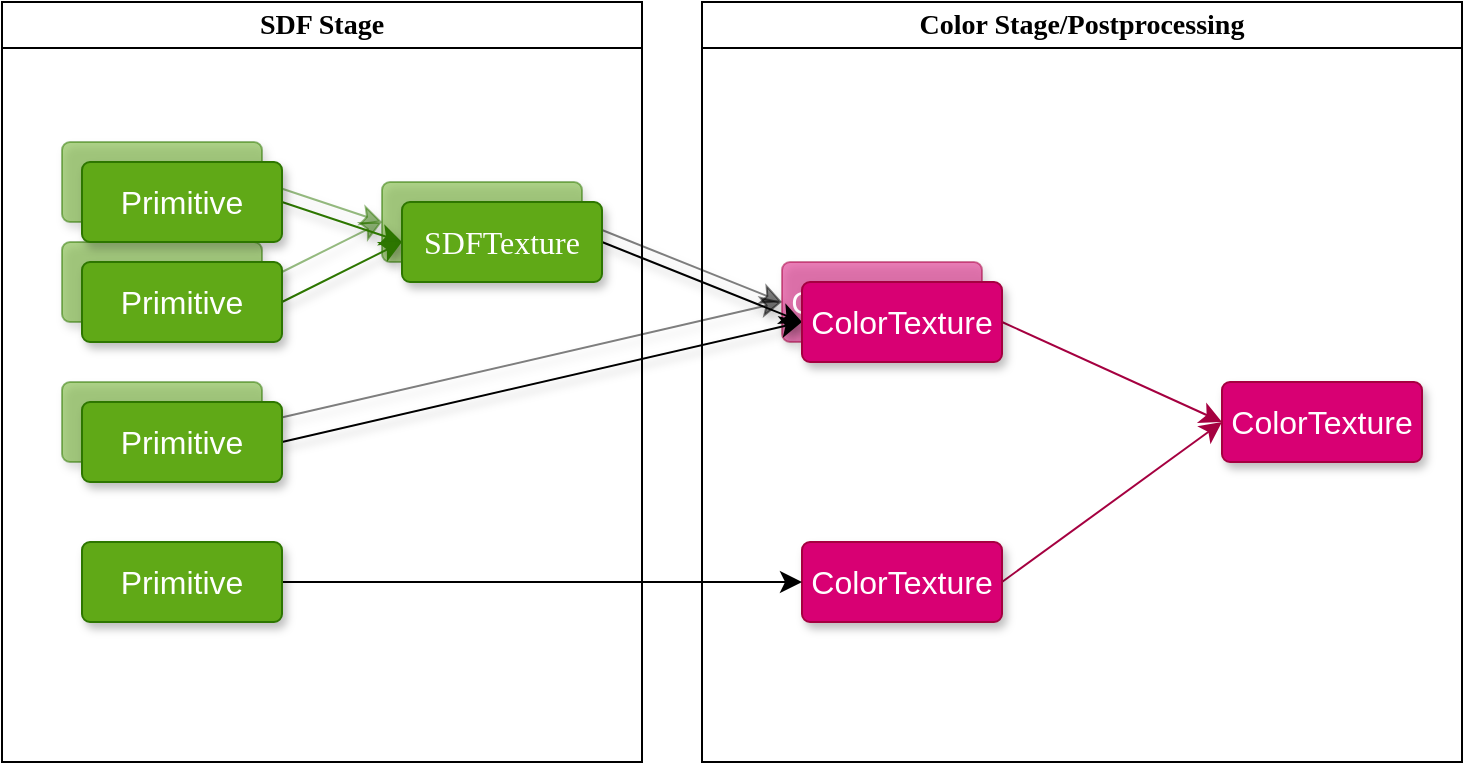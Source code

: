 <mxfile version="22.1.2" type="device">
  <diagram id="yPxyJZ8AM_hMuL3Unpa9" name="complex gitflow">
    <mxGraphModel dx="1687" dy="993" grid="1" gridSize="10" guides="1" tooltips="1" connect="1" arrows="1" fold="1" page="1" pageScale="1" pageWidth="800" pageHeight="500" math="0" shadow="0">
      <root>
        <mxCell id="0" />
        <mxCell id="1" parent="0" />
        <mxCell id="fmBBOOYbSOcPwXFPNCgC-2" value="&lt;font style=&quot;font-size: 14px;&quot;&gt;SDF Stage&lt;/font&gt;" style="swimlane;whiteSpace=wrap;html=1;fontFamily=SF UI Display;" vertex="1" parent="1">
          <mxGeometry x="35" y="60" width="320" height="380" as="geometry" />
        </mxCell>
        <mxCell id="fmBBOOYbSOcPwXFPNCgC-3" value="&lt;font style=&quot;font-size: 14px;&quot; face=&quot;SF UI Display&quot;&gt;Color Stage/Postprocessing&lt;/font&gt;" style="swimlane;whiteSpace=wrap;html=1;" vertex="1" parent="1">
          <mxGeometry x="385" y="60" width="380" height="380" as="geometry" />
        </mxCell>
        <mxCell id="fmBBOOYbSOcPwXFPNCgC-75" value="ColorTexture" style="rounded=1;arcSize=10;whiteSpace=wrap;align=center;fontSize=16;shadow=1;html=1;labelBorderColor=none;fixDash=0;fillColor=#d80073;fontColor=#ffffff;strokeColor=#A50040;" vertex="1" parent="fmBBOOYbSOcPwXFPNCgC-3">
          <mxGeometry x="260" y="190" width="100" height="40" as="geometry" />
        </mxCell>
        <mxCell id="fmBBOOYbSOcPwXFPNCgC-15" value="" style="edgeStyle=none;curved=1;rounded=0;orthogonalLoop=1;jettySize=auto;exitX=1;exitY=0.5;exitDx=0;exitDy=0;entryX=0;entryY=0.5;entryDx=0;entryDy=0;fontSize=12;startSize=8;endSize=8;shadow=1;html=1;align=center;labelBorderColor=none;fixDash=0;opacity=50;fillColor=#60a917;strokeColor=#2D7600;" edge="1" parent="1" source="fmBBOOYbSOcPwXFPNCgC-12" target="fmBBOOYbSOcPwXFPNCgC-14">
          <mxGeometry relative="1" as="geometry" />
        </mxCell>
        <mxCell id="fmBBOOYbSOcPwXFPNCgC-12" value="Primitive" style="rounded=1;arcSize=10;whiteSpace=wrap;align=center;fontSize=16;shadow=1;html=1;labelBorderColor=none;fixDash=0;opacity=50;fillColor=#60a917;fontColor=#ffffff;strokeColor=#2D7600;" vertex="1" parent="1">
          <mxGeometry x="65" y="130" width="100" height="40" as="geometry" />
        </mxCell>
        <mxCell id="fmBBOOYbSOcPwXFPNCgC-16" value="" style="edgeStyle=none;curved=1;rounded=0;orthogonalLoop=1;jettySize=auto;exitX=1;exitY=0.5;exitDx=0;exitDy=0;entryX=0;entryY=0.5;entryDx=0;entryDy=0;fontSize=12;startSize=8;endSize=8;shadow=1;html=1;align=center;labelBorderColor=none;fixDash=0;opacity=50;fillColor=#60a917;strokeColor=#2D7600;" edge="1" parent="1" source="fmBBOOYbSOcPwXFPNCgC-13" target="fmBBOOYbSOcPwXFPNCgC-14">
          <mxGeometry relative="1" as="geometry" />
        </mxCell>
        <mxCell id="fmBBOOYbSOcPwXFPNCgC-13" value="Primitive" style="rounded=1;arcSize=10;whiteSpace=wrap;align=center;fontSize=16;shadow=1;html=1;labelBorderColor=none;fixDash=0;opacity=50;fillColor=#60a917;fontColor=#ffffff;strokeColor=#2D7600;" vertex="1" parent="1">
          <mxGeometry x="65" y="180" width="100" height="40" as="geometry" />
        </mxCell>
        <mxCell id="fmBBOOYbSOcPwXFPNCgC-24" value="" style="edgeStyle=none;curved=1;rounded=0;orthogonalLoop=1;jettySize=auto;exitX=1;exitY=0.5;exitDx=0;exitDy=0;entryX=0;entryY=0.5;entryDx=0;entryDy=0;fontSize=12;startSize=8;endSize=8;shadow=1;html=1;align=center;labelBorderColor=none;fixDash=0;opacity=50;" edge="1" parent="1" source="fmBBOOYbSOcPwXFPNCgC-14" target="fmBBOOYbSOcPwXFPNCgC-23">
          <mxGeometry relative="1" as="geometry" />
        </mxCell>
        <mxCell id="fmBBOOYbSOcPwXFPNCgC-14" value="SDFTexture" style="rounded=1;arcSize=10;whiteSpace=wrap;align=center;fontSize=16;fontFamily=SF UI Display;shadow=1;html=1;labelBorderColor=none;fixDash=0;opacity=50;fillColor=#60a917;fontColor=#ffffff;strokeColor=#2D7600;" vertex="1" parent="1">
          <mxGeometry x="225" y="150" width="100" height="40" as="geometry" />
        </mxCell>
        <mxCell id="fmBBOOYbSOcPwXFPNCgC-26" value="" style="edgeStyle=none;curved=1;rounded=0;orthogonalLoop=1;jettySize=auto;exitX=1;exitY=0.5;exitDx=0;exitDy=0;entryX=0;entryY=0.5;entryDx=0;entryDy=0;fontSize=12;startSize=8;endSize=8;shadow=1;html=1;align=center;labelBorderColor=none;fixDash=0;opacity=50;" edge="1" parent="1" source="fmBBOOYbSOcPwXFPNCgC-19" target="fmBBOOYbSOcPwXFPNCgC-23">
          <mxGeometry relative="1" as="geometry" />
        </mxCell>
        <mxCell id="fmBBOOYbSOcPwXFPNCgC-19" value="Primitive" style="rounded=1;arcSize=10;whiteSpace=wrap;align=center;fontSize=16;shadow=1;html=1;labelBorderColor=none;fixDash=0;opacity=50;fillColor=#60a917;fontColor=#ffffff;strokeColor=#2D7600;" vertex="1" parent="1">
          <mxGeometry x="65" y="250" width="100" height="40" as="geometry" />
        </mxCell>
        <mxCell id="fmBBOOYbSOcPwXFPNCgC-23" value="ColorTexture" style="rounded=1;arcSize=10;whiteSpace=wrap;align=center;fontSize=16;shadow=1;html=1;labelBorderColor=none;fixDash=0;opacity=50;fillColor=#d80073;fontColor=#ffffff;strokeColor=#A50040;" vertex="1" parent="1">
          <mxGeometry x="425" y="190" width="100" height="40" as="geometry" />
        </mxCell>
        <mxCell id="fmBBOOYbSOcPwXFPNCgC-63" value="" style="edgeStyle=none;curved=1;rounded=0;orthogonalLoop=1;jettySize=auto;exitX=1;exitY=0.5;exitDx=0;exitDy=0;entryX=0;entryY=0.5;entryDx=0;entryDy=0;fontSize=12;startSize=8;endSize=8;shadow=1;html=1;align=center;labelBorderColor=none;fixDash=0;fillColor=#60a917;strokeColor=#2D7600;" edge="1" parent="1" source="fmBBOOYbSOcPwXFPNCgC-64" target="fmBBOOYbSOcPwXFPNCgC-68">
          <mxGeometry relative="1" as="geometry" />
        </mxCell>
        <mxCell id="fmBBOOYbSOcPwXFPNCgC-64" value="Primitive" style="rounded=1;arcSize=10;whiteSpace=wrap;align=center;fontSize=16;shadow=1;html=1;labelBorderColor=none;fixDash=0;fillColor=#60a917;fontColor=#ffffff;strokeColor=#2D7600;" vertex="1" parent="1">
          <mxGeometry x="75" y="140" width="100" height="40" as="geometry" />
        </mxCell>
        <mxCell id="fmBBOOYbSOcPwXFPNCgC-65" value="" style="edgeStyle=none;curved=1;rounded=0;orthogonalLoop=1;jettySize=auto;exitX=1;exitY=0.5;exitDx=0;exitDy=0;entryX=0;entryY=0.5;entryDx=0;entryDy=0;fontSize=12;startSize=8;endSize=8;shadow=1;html=1;align=center;labelBorderColor=none;fixDash=0;fillColor=#60a917;strokeColor=#2D7600;" edge="1" parent="1" source="fmBBOOYbSOcPwXFPNCgC-66" target="fmBBOOYbSOcPwXFPNCgC-68">
          <mxGeometry relative="1" as="geometry" />
        </mxCell>
        <mxCell id="fmBBOOYbSOcPwXFPNCgC-66" value="Primitive" style="rounded=1;arcSize=10;whiteSpace=wrap;align=center;fontSize=16;shadow=1;html=1;labelBorderColor=none;fixDash=0;fillColor=#60a917;fontColor=#ffffff;strokeColor=#2D7600;" vertex="1" parent="1">
          <mxGeometry x="75" y="190" width="100" height="40" as="geometry" />
        </mxCell>
        <mxCell id="fmBBOOYbSOcPwXFPNCgC-67" value="" style="edgeStyle=none;curved=1;rounded=0;orthogonalLoop=1;jettySize=auto;exitX=1;exitY=0.5;exitDx=0;exitDy=0;entryX=0;entryY=0.5;entryDx=0;entryDy=0;fontSize=12;startSize=8;endSize=8;shadow=1;html=1;align=center;labelBorderColor=none;fixDash=0;" edge="1" parent="1" source="fmBBOOYbSOcPwXFPNCgC-68" target="fmBBOOYbSOcPwXFPNCgC-71">
          <mxGeometry relative="1" as="geometry" />
        </mxCell>
        <mxCell id="fmBBOOYbSOcPwXFPNCgC-68" value="SDFTexture" style="rounded=1;arcSize=10;whiteSpace=wrap;align=center;fontSize=16;fontFamily=SF UI Display;shadow=1;html=1;labelBorderColor=none;fixDash=0;fillColor=#60a917;fontColor=#ffffff;strokeColor=#2D7600;" vertex="1" parent="1">
          <mxGeometry x="235" y="160" width="100" height="40" as="geometry" />
        </mxCell>
        <mxCell id="fmBBOOYbSOcPwXFPNCgC-69" value="" style="edgeStyle=none;curved=1;rounded=0;orthogonalLoop=1;jettySize=auto;exitX=1;exitY=0.5;exitDx=0;exitDy=0;entryX=0;entryY=0.5;entryDx=0;entryDy=0;fontSize=12;startSize=8;endSize=8;shadow=1;html=1;align=center;labelBorderColor=none;fixDash=0;" edge="1" parent="1" source="fmBBOOYbSOcPwXFPNCgC-70" target="fmBBOOYbSOcPwXFPNCgC-71">
          <mxGeometry relative="1" as="geometry" />
        </mxCell>
        <mxCell id="fmBBOOYbSOcPwXFPNCgC-70" value="Primitive" style="rounded=1;arcSize=10;whiteSpace=wrap;align=center;fontSize=16;shadow=1;html=1;labelBorderColor=none;fixDash=0;fillColor=#60a917;fontColor=#ffffff;strokeColor=#2D7600;" vertex="1" parent="1">
          <mxGeometry x="75" y="260" width="100" height="40" as="geometry" />
        </mxCell>
        <mxCell id="fmBBOOYbSOcPwXFPNCgC-78" style="edgeStyle=none;curved=1;rounded=0;orthogonalLoop=1;jettySize=auto;html=1;exitX=1;exitY=0.5;exitDx=0;exitDy=0;entryX=0;entryY=0.5;entryDx=0;entryDy=0;fontSize=12;startSize=8;endSize=8;fillColor=#d80073;strokeColor=#A50040;" edge="1" parent="1" source="fmBBOOYbSOcPwXFPNCgC-71" target="fmBBOOYbSOcPwXFPNCgC-75">
          <mxGeometry relative="1" as="geometry" />
        </mxCell>
        <mxCell id="fmBBOOYbSOcPwXFPNCgC-71" value="ColorTexture" style="rounded=1;arcSize=10;whiteSpace=wrap;align=center;fontSize=16;shadow=1;html=1;labelBorderColor=none;fixDash=0;fillColor=#d80073;fontColor=#ffffff;strokeColor=#A50040;" vertex="1" parent="1">
          <mxGeometry x="435" y="200" width="100" height="40" as="geometry" />
        </mxCell>
        <mxCell id="fmBBOOYbSOcPwXFPNCgC-76" style="edgeStyle=none;curved=1;rounded=0;orthogonalLoop=1;jettySize=auto;html=1;exitX=1;exitY=0.5;exitDx=0;exitDy=0;entryX=0;entryY=0.5;entryDx=0;entryDy=0;fontSize=12;startSize=8;endSize=8;fillColor=#d80073;strokeColor=#A50040;" edge="1" parent="1" source="fmBBOOYbSOcPwXFPNCgC-72" target="fmBBOOYbSOcPwXFPNCgC-75">
          <mxGeometry relative="1" as="geometry" />
        </mxCell>
        <mxCell id="fmBBOOYbSOcPwXFPNCgC-72" value="ColorTexture" style="rounded=1;arcSize=10;whiteSpace=wrap;align=center;fontSize=16;shadow=1;html=1;labelBorderColor=none;fixDash=0;fillColor=#d80073;fontColor=#ffffff;strokeColor=#A50040;" vertex="1" parent="1">
          <mxGeometry x="435" y="330" width="100" height="40" as="geometry" />
        </mxCell>
        <mxCell id="fmBBOOYbSOcPwXFPNCgC-74" style="edgeStyle=none;curved=1;rounded=0;orthogonalLoop=1;jettySize=auto;html=1;exitX=1;exitY=0.5;exitDx=0;exitDy=0;fontSize=12;startSize=8;endSize=8;" edge="1" parent="1" source="fmBBOOYbSOcPwXFPNCgC-73" target="fmBBOOYbSOcPwXFPNCgC-72">
          <mxGeometry relative="1" as="geometry" />
        </mxCell>
        <mxCell id="fmBBOOYbSOcPwXFPNCgC-73" value="Primitive" style="rounded=1;arcSize=10;whiteSpace=wrap;align=center;fontSize=16;shadow=1;html=1;labelBorderColor=none;fixDash=0;fillColor=#60a917;fontColor=#ffffff;strokeColor=#2D7600;" vertex="1" parent="1">
          <mxGeometry x="75" y="330" width="100" height="40" as="geometry" />
        </mxCell>
      </root>
    </mxGraphModel>
  </diagram>
</mxfile>
